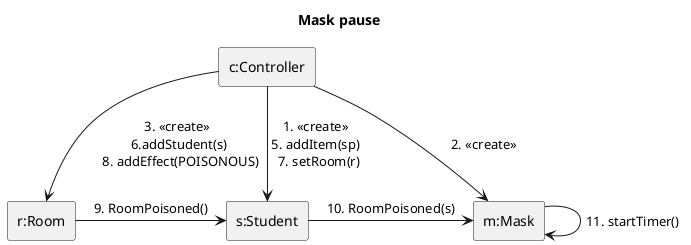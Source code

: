 @startuml ser
title Mask pause
rectangle "c:Controller" as c
rectangle "m:Mask" as m
rectangle "s:Student" as s
rectangle "r:Room" as r

c --> s: 1. <<create>> \n 5. addItem(sp)  \n 7. setRoom(r)
c --> m: 2. <<create>> 
c --> r: 3. <<create>> \n 6.addStudent(s) \n 8. addEffect(POISONOUS)
r -> s: 9. RoomPoisoned()
s -> m: 10. RoomPoisoned(s)
m -> m : 11. startTimer()